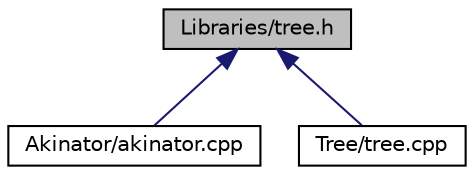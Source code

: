digraph "Libraries/tree.h"
{
 // LATEX_PDF_SIZE
  edge [fontname="Helvetica",fontsize="10",labelfontname="Helvetica",labelfontsize="10"];
  node [fontname="Helvetica",fontsize="10",shape=record];
  Node1 [label="Libraries/tree.h",height=0.2,width=0.4,color="black", fillcolor="grey75", style="filled", fontcolor="black",tooltip=" "];
  Node1 -> Node2 [dir="back",color="midnightblue",fontsize="10",style="solid",fontname="Helvetica"];
  Node2 [label="Akinator/akinator.cpp",height=0.2,width=0.4,color="black", fillcolor="white", style="filled",URL="$akinator_8cpp.html",tooltip=" "];
  Node1 -> Node3 [dir="back",color="midnightblue",fontsize="10",style="solid",fontname="Helvetica"];
  Node3 [label="Tree/tree.cpp",height=0.2,width=0.4,color="black", fillcolor="white", style="filled",URL="$tree_8cpp.html",tooltip=" "];
}
